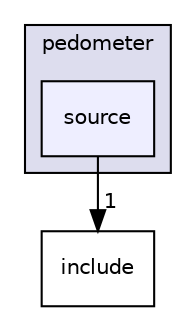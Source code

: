 digraph "algorithms/pedometer/source" {
  compound=true
  node [ fontsize="10", fontname="Helvetica"];
  edge [ labelfontsize="10", labelfontname="Helvetica"];
  subgraph clusterdir_fee404f6f831fcfa321ee67f90b1e1c1 {
    graph [ bgcolor="#ddddee", pencolor="black", label="pedometer" fontname="Helvetica", fontsize="10", URL="dir_fee404f6f831fcfa321ee67f90b1e1c1.html"]
  dir_8691356da0b74e268280f1013043f75b [shape=box, label="source", style="filled", fillcolor="#eeeeff", pencolor="black", URL="dir_8691356da0b74e268280f1013043f75b.html"];
  }
  dir_0ad8eb24ff6e81580c7f28d977c24fc7 [shape=box label="include" URL="dir_0ad8eb24ff6e81580c7f28d977c24fc7.html"];
  dir_8691356da0b74e268280f1013043f75b->dir_0ad8eb24ff6e81580c7f28d977c24fc7 [headlabel="1", labeldistance=1.5 headhref="dir_000004_000003.html"];
}
